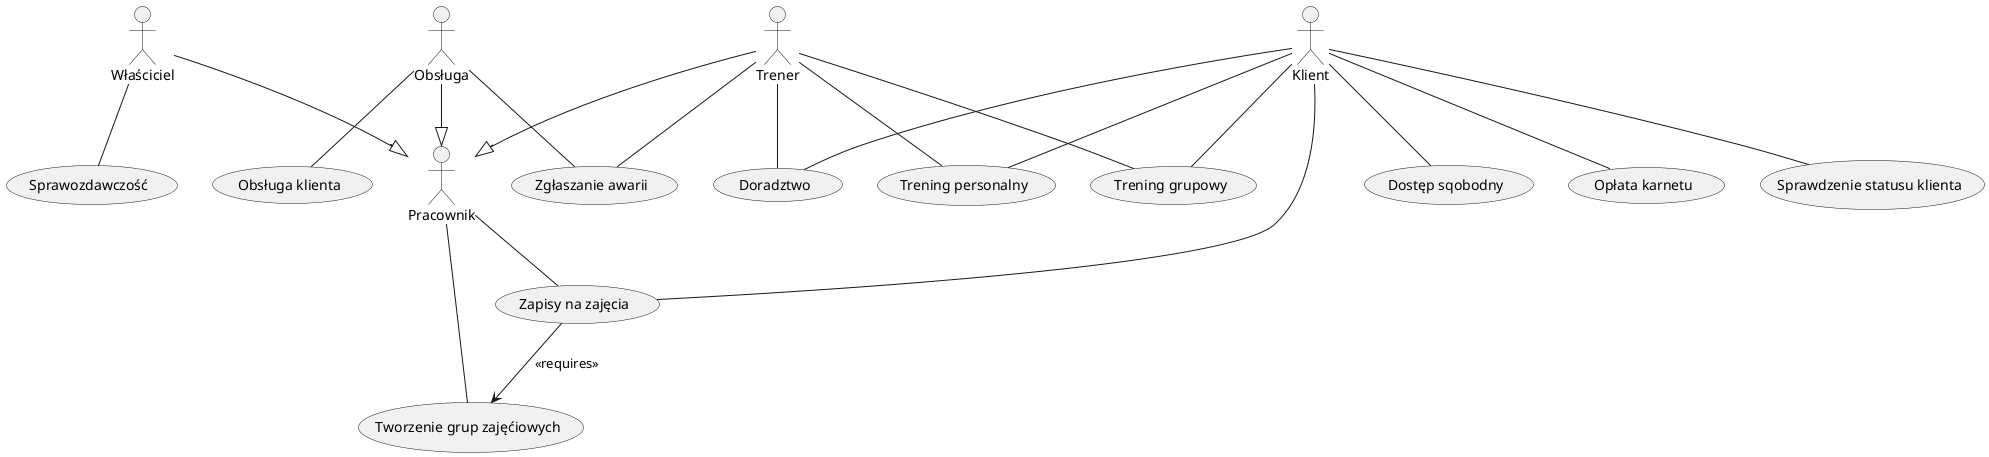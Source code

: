 @startuml silownia_usecase

actor Pracownik
actor "Właściciel" as Wlasciciel
actor Trener 
actor "Obsługa" as Obsluga
actor Klient

Wlasciciel --|> Pracownik
Trener --|> Pracownik
Obsluga --|> Pracownik

usecase (Opłata karnetu) as karnet
usecase (Obsługa klienta) as obs_klienta
usecase (Sprawdzenie statusu klienta) as spr_statusu
usecase (Tworzenie grup zajęćiowych) as tw_grup
usecase (Zapisy na zajęcia) as zapisy
usecase (Zgłaszanie awarii) as awaria
usecase (Trening personalny) as tr_pers
usecase (Trening grupowy) as tr_grp
usecase (Sprawozdawczość) as sprawozdawczosc
usecase (Dostęp sqobodny) as dost_swob
usecase (Doradztwo) as doradztwo

Wlasciciel -- sprawozdawczosc
Obsluga -- awaria
Obsluga -- obs_klienta
Trener -- awaria
Trener -- doradztwo
Trener -- tr_pers
Trener -- tr_grp
Pracownik -- tw_grup
Pracownik -- zapisy

Klient -- karnet
Klient --spr_statusu
Klient -- zapisy
Klient -- tr_grp
Klient -- tr_pers
Klient -- dost_swob
Klient -- doradztwo

zapisy --> tw_grup : <<requires>>
 

@enduml
